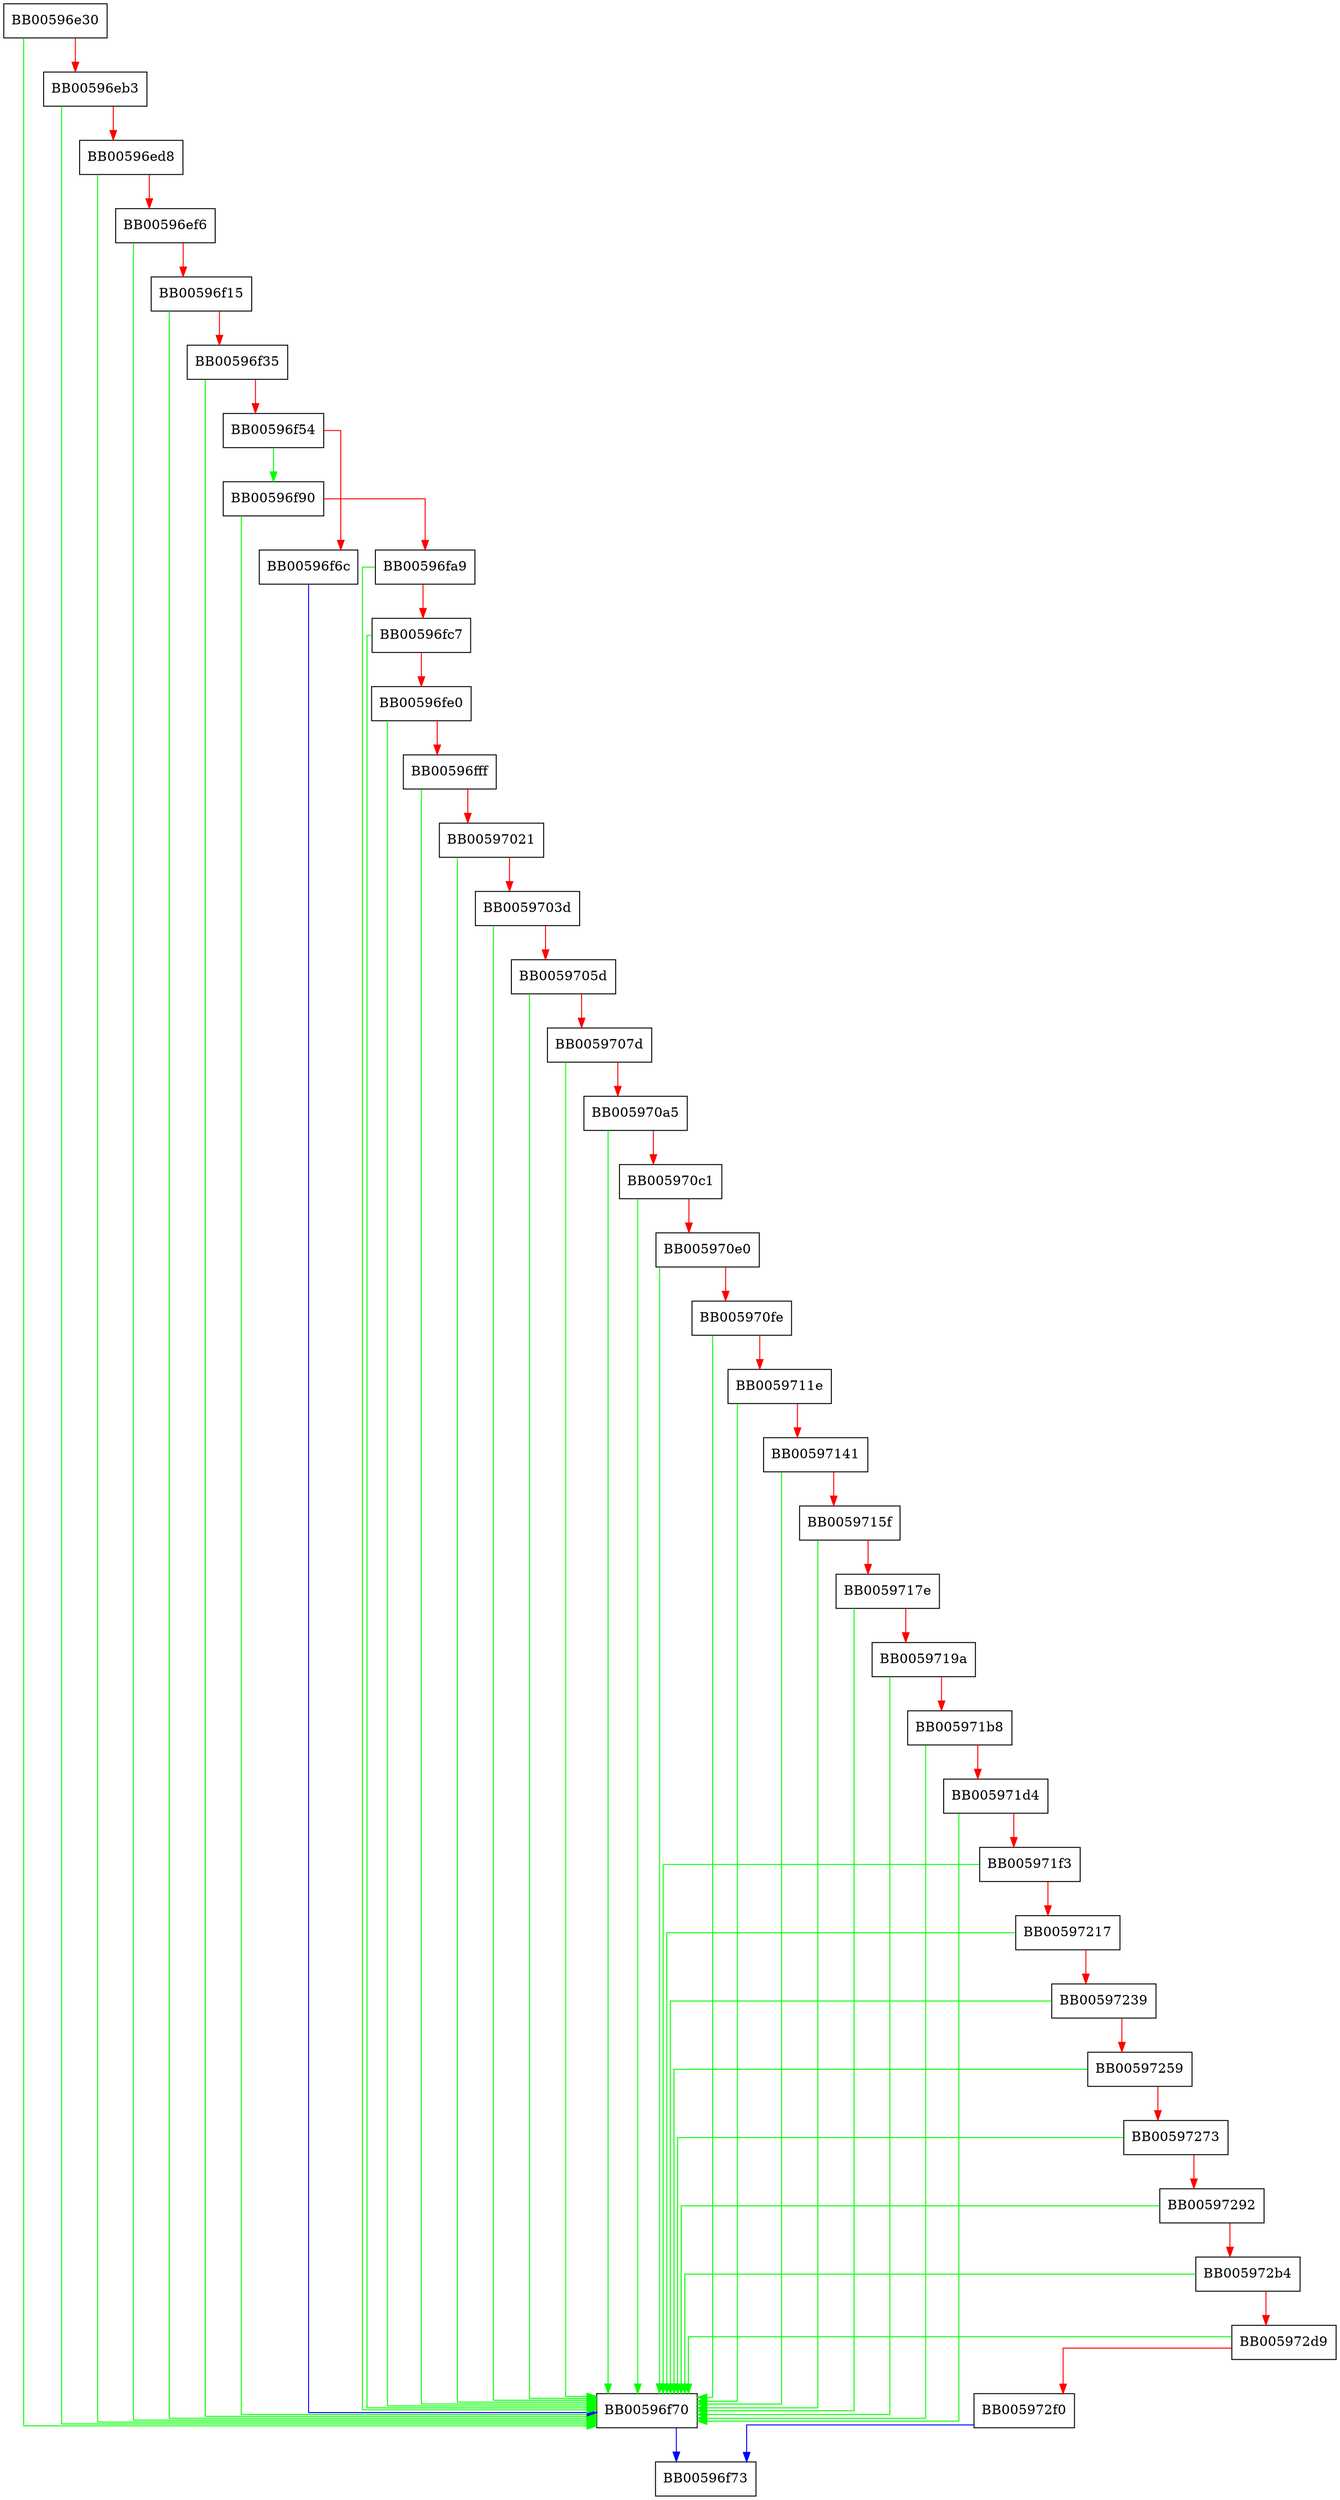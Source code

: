 digraph ossl_ec_GFp_simple_ladder_step {
  node [shape="box"];
  graph [splines=ortho];
  BB00596e30 -> BB00596f70 [color="green"];
  BB00596e30 -> BB00596eb3 [color="red"];
  BB00596eb3 -> BB00596f70 [color="green"];
  BB00596eb3 -> BB00596ed8 [color="red"];
  BB00596ed8 -> BB00596f70 [color="green"];
  BB00596ed8 -> BB00596ef6 [color="red"];
  BB00596ef6 -> BB00596f70 [color="green"];
  BB00596ef6 -> BB00596f15 [color="red"];
  BB00596f15 -> BB00596f70 [color="green"];
  BB00596f15 -> BB00596f35 [color="red"];
  BB00596f35 -> BB00596f70 [color="green"];
  BB00596f35 -> BB00596f54 [color="red"];
  BB00596f54 -> BB00596f90 [color="green"];
  BB00596f54 -> BB00596f6c [color="red"];
  BB00596f6c -> BB00596f70 [color="blue"];
  BB00596f70 -> BB00596f73 [color="blue"];
  BB00596f90 -> BB00596f70 [color="green"];
  BB00596f90 -> BB00596fa9 [color="red"];
  BB00596fa9 -> BB00596f70 [color="green"];
  BB00596fa9 -> BB00596fc7 [color="red"];
  BB00596fc7 -> BB00596f70 [color="green"];
  BB00596fc7 -> BB00596fe0 [color="red"];
  BB00596fe0 -> BB00596f70 [color="green"];
  BB00596fe0 -> BB00596fff [color="red"];
  BB00596fff -> BB00596f70 [color="green"];
  BB00596fff -> BB00597021 [color="red"];
  BB00597021 -> BB00596f70 [color="green"];
  BB00597021 -> BB0059703d [color="red"];
  BB0059703d -> BB00596f70 [color="green"];
  BB0059703d -> BB0059705d [color="red"];
  BB0059705d -> BB00596f70 [color="green"];
  BB0059705d -> BB0059707d [color="red"];
  BB0059707d -> BB00596f70 [color="green"];
  BB0059707d -> BB005970a5 [color="red"];
  BB005970a5 -> BB00596f70 [color="green"];
  BB005970a5 -> BB005970c1 [color="red"];
  BB005970c1 -> BB00596f70 [color="green"];
  BB005970c1 -> BB005970e0 [color="red"];
  BB005970e0 -> BB00596f70 [color="green"];
  BB005970e0 -> BB005970fe [color="red"];
  BB005970fe -> BB00596f70 [color="green"];
  BB005970fe -> BB0059711e [color="red"];
  BB0059711e -> BB00596f70 [color="green"];
  BB0059711e -> BB00597141 [color="red"];
  BB00597141 -> BB00596f70 [color="green"];
  BB00597141 -> BB0059715f [color="red"];
  BB0059715f -> BB00596f70 [color="green"];
  BB0059715f -> BB0059717e [color="red"];
  BB0059717e -> BB00596f70 [color="green"];
  BB0059717e -> BB0059719a [color="red"];
  BB0059719a -> BB00596f70 [color="green"];
  BB0059719a -> BB005971b8 [color="red"];
  BB005971b8 -> BB00596f70 [color="green"];
  BB005971b8 -> BB005971d4 [color="red"];
  BB005971d4 -> BB00596f70 [color="green"];
  BB005971d4 -> BB005971f3 [color="red"];
  BB005971f3 -> BB00596f70 [color="green"];
  BB005971f3 -> BB00597217 [color="red"];
  BB00597217 -> BB00596f70 [color="green"];
  BB00597217 -> BB00597239 [color="red"];
  BB00597239 -> BB00596f70 [color="green"];
  BB00597239 -> BB00597259 [color="red"];
  BB00597259 -> BB00596f70 [color="green"];
  BB00597259 -> BB00597273 [color="red"];
  BB00597273 -> BB00596f70 [color="green"];
  BB00597273 -> BB00597292 [color="red"];
  BB00597292 -> BB00596f70 [color="green"];
  BB00597292 -> BB005972b4 [color="red"];
  BB005972b4 -> BB00596f70 [color="green"];
  BB005972b4 -> BB005972d9 [color="red"];
  BB005972d9 -> BB00596f70 [color="green"];
  BB005972d9 -> BB005972f0 [color="red"];
  BB005972f0 -> BB00596f73 [color="blue"];
}